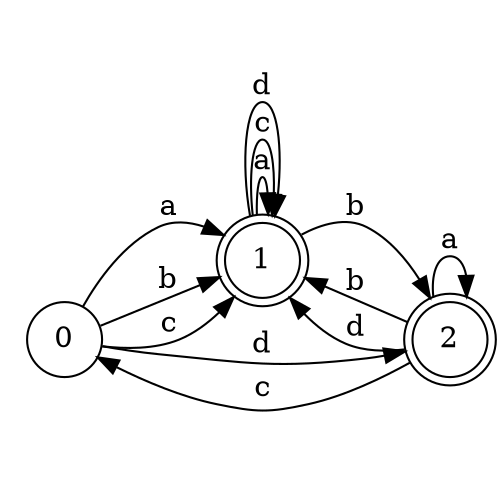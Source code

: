 digraph n3_7 {
__start0 [label="" shape="none"];

rankdir=LR;
size="8,5";

s0 [style="filled", color="black", fillcolor="white" shape="circle", label="0"];
s1 [style="rounded,filled", color="black", fillcolor="white" shape="doublecircle", label="1"];
s2 [style="rounded,filled", color="black", fillcolor="white" shape="doublecircle", label="2"];
s0 -> s1 [label="a"];
s0 -> s1 [label="b"];
s0 -> s1 [label="c"];
s0 -> s2 [label="d"];
s1 -> s1 [label="a"];
s1 -> s2 [label="b"];
s1 -> s1 [label="c"];
s1 -> s1 [label="d"];
s2 -> s2 [label="a"];
s2 -> s1 [label="b"];
s2 -> s0 [label="c"];
s2 -> s1 [label="d"];

}